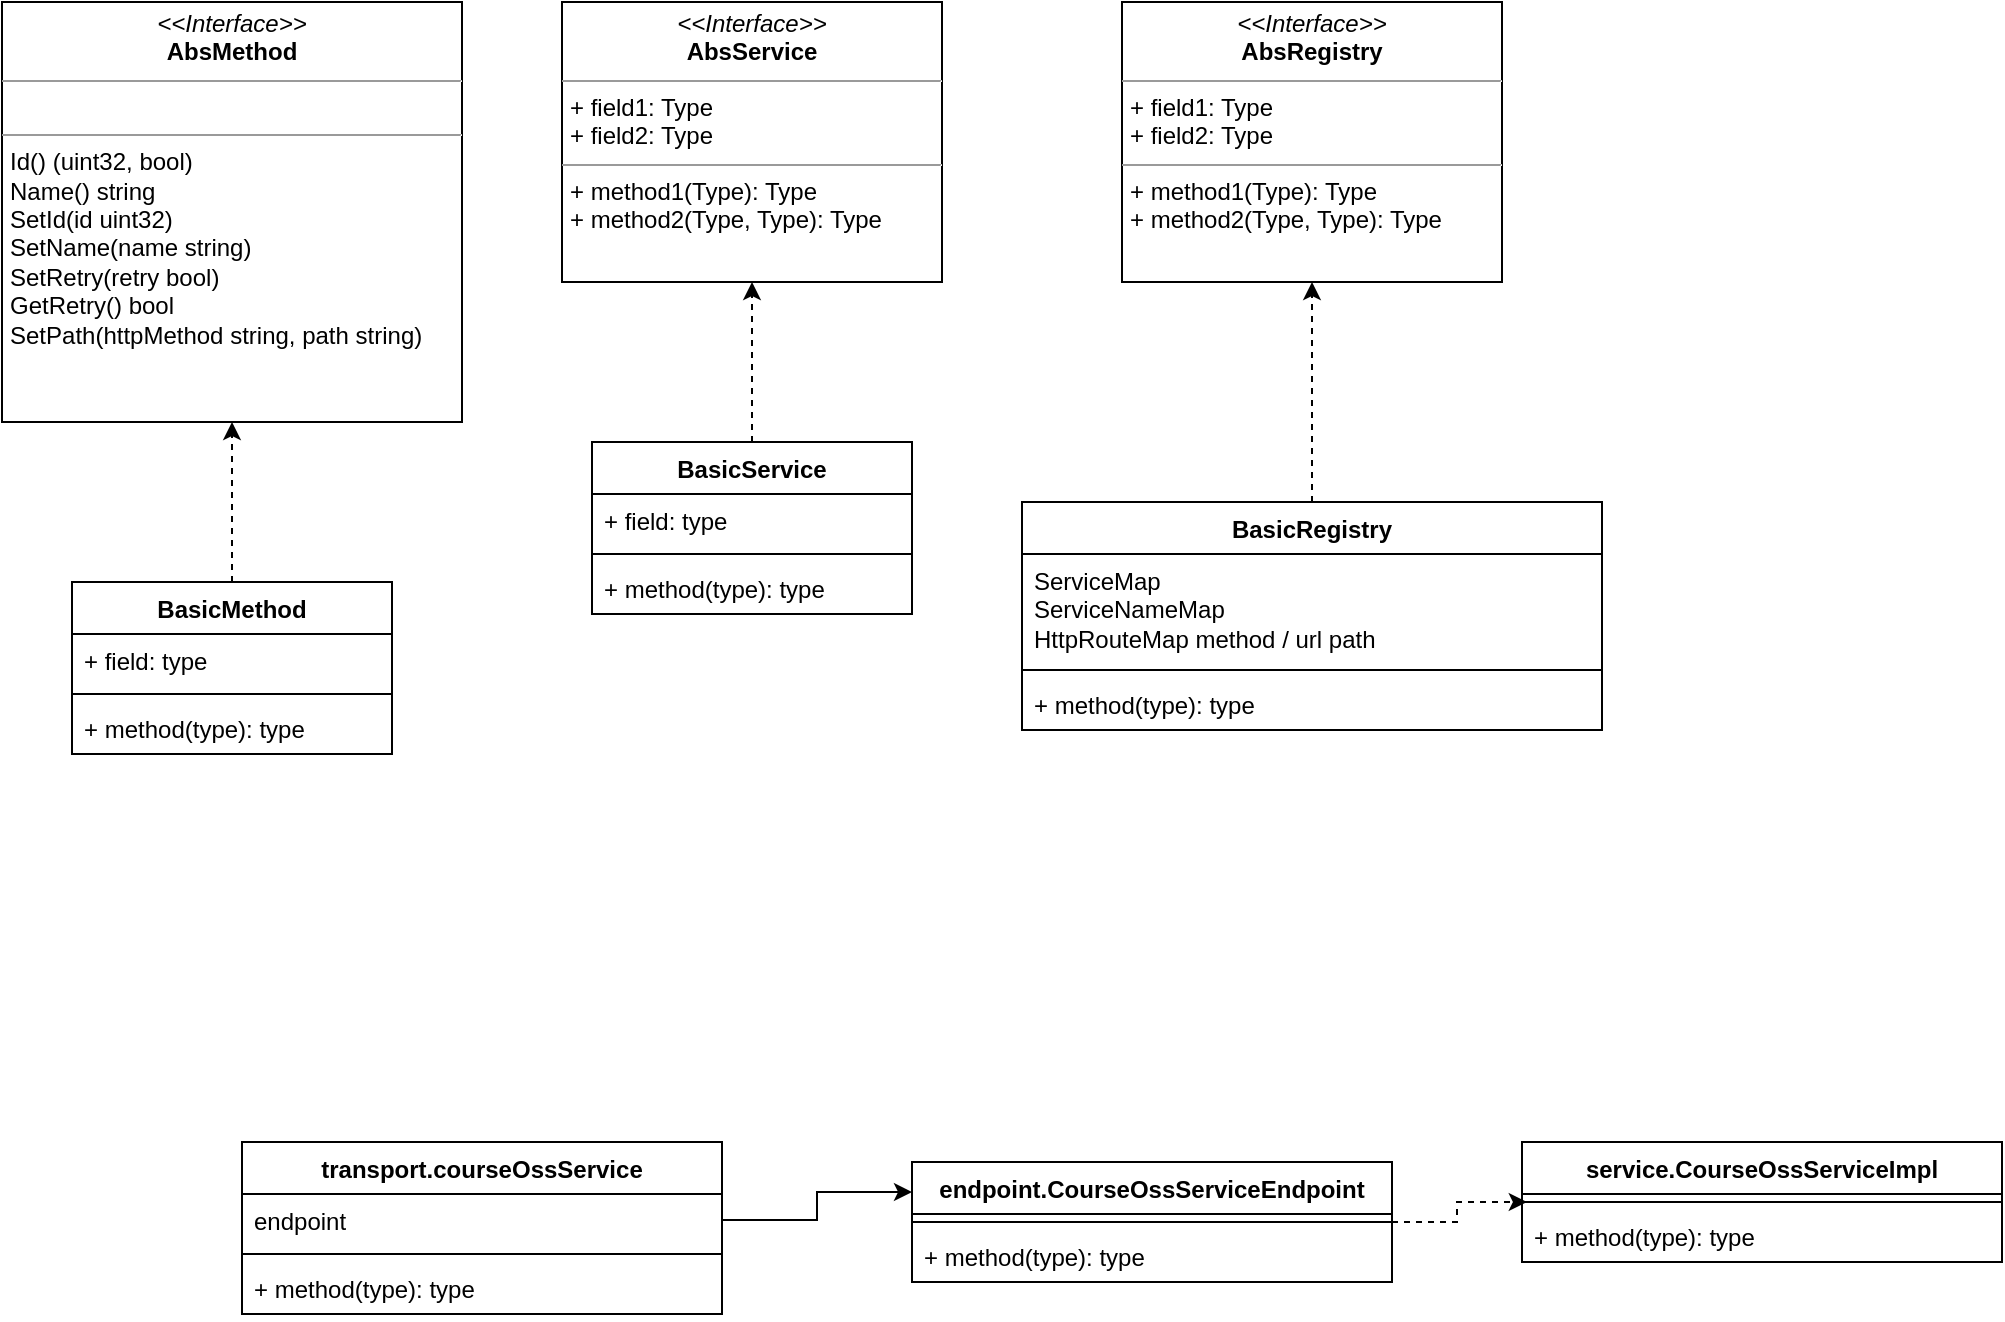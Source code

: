 <mxfile version="21.3.2" type="github" pages="2">
  <diagram name="registry" id="2v_ZkfaAkdRgTlp89A7X">
    <mxGraphModel dx="1026" dy="575" grid="1" gridSize="10" guides="1" tooltips="1" connect="1" arrows="1" fold="1" page="1" pageScale="1" pageWidth="827" pageHeight="1169" math="0" shadow="0">
      <root>
        <mxCell id="0" />
        <mxCell id="1" parent="0" />
        <mxCell id="ZnUP8XqPv6l3dCVHD8_t-1" value="&lt;p style=&quot;margin:0px;margin-top:4px;text-align:center;&quot;&gt;&lt;i&gt;&amp;lt;&amp;lt;Interface&amp;gt;&amp;gt;&lt;/i&gt;&lt;br&gt;&lt;b&gt;AbsMethod&lt;/b&gt;&lt;/p&gt;&lt;hr size=&quot;1&quot;&gt;&lt;p style=&quot;margin:0px;margin-left:4px;&quot;&gt;&lt;br&gt;&lt;/p&gt;&lt;hr size=&quot;1&quot;&gt;&lt;p style=&quot;margin:0px;margin-left:4px;&quot;&gt;Id() (uint32, bool)&lt;/p&gt;&lt;p style=&quot;margin:0px;margin-left:4px;&quot;&gt;Name() string&lt;/p&gt;&lt;p style=&quot;margin:0px;margin-left:4px;&quot;&gt;SetId(id uint32)&lt;/p&gt;&lt;p style=&quot;margin:0px;margin-left:4px;&quot;&gt;SetName(name string)&lt;/p&gt;&lt;p style=&quot;margin:0px;margin-left:4px;&quot;&gt;SetRetry(retry bool)&lt;/p&gt;&lt;p style=&quot;margin:0px;margin-left:4px;&quot;&gt;GetRetry() bool&lt;/p&gt;&lt;p style=&quot;margin:0px;margin-left:4px;&quot;&gt;SetPath(httpMethod string, path string)&lt;/p&gt;" style="verticalAlign=top;align=left;overflow=fill;fontSize=12;fontFamily=Helvetica;html=1;whiteSpace=wrap;" parent="1" vertex="1">
          <mxGeometry x="110" y="80" width="230" height="210" as="geometry" />
        </mxCell>
        <mxCell id="ZnUP8XqPv6l3dCVHD8_t-2" value="&lt;p style=&quot;margin:0px;margin-top:4px;text-align:center;&quot;&gt;&lt;i&gt;&amp;lt;&amp;lt;Interface&amp;gt;&amp;gt;&lt;/i&gt;&lt;br&gt;&lt;b&gt;AbsService&lt;/b&gt;&lt;/p&gt;&lt;hr size=&quot;1&quot;&gt;&lt;p style=&quot;margin:0px;margin-left:4px;&quot;&gt;+ field1: Type&lt;br&gt;+ field2: Type&lt;/p&gt;&lt;hr size=&quot;1&quot;&gt;&lt;p style=&quot;margin:0px;margin-left:4px;&quot;&gt;+ method1(Type): Type&lt;br&gt;+ method2(Type, Type): Type&lt;/p&gt;" style="verticalAlign=top;align=left;overflow=fill;fontSize=12;fontFamily=Helvetica;html=1;whiteSpace=wrap;" parent="1" vertex="1">
          <mxGeometry x="390" y="80" width="190" height="140" as="geometry" />
        </mxCell>
        <mxCell id="ZnUP8XqPv6l3dCVHD8_t-3" value="&lt;p style=&quot;margin:0px;margin-top:4px;text-align:center;&quot;&gt;&lt;i&gt;&amp;lt;&amp;lt;Interface&amp;gt;&amp;gt;&lt;/i&gt;&lt;br&gt;&lt;b&gt;AbsRegistry&lt;/b&gt;&lt;/p&gt;&lt;hr size=&quot;1&quot;&gt;&lt;p style=&quot;margin:0px;margin-left:4px;&quot;&gt;+ field1: Type&lt;br&gt;+ field2: Type&lt;/p&gt;&lt;hr size=&quot;1&quot;&gt;&lt;p style=&quot;margin:0px;margin-left:4px;&quot;&gt;+ method1(Type): Type&lt;br&gt;+ method2(Type, Type): Type&lt;/p&gt;" style="verticalAlign=top;align=left;overflow=fill;fontSize=12;fontFamily=Helvetica;html=1;whiteSpace=wrap;" parent="1" vertex="1">
          <mxGeometry x="670" y="80" width="190" height="140" as="geometry" />
        </mxCell>
        <mxCell id="ZnUP8XqPv6l3dCVHD8_t-8" value="" style="edgeStyle=orthogonalEdgeStyle;rounded=0;orthogonalLoop=1;jettySize=auto;html=1;dashed=1;" parent="1" source="ZnUP8XqPv6l3dCVHD8_t-4" target="ZnUP8XqPv6l3dCVHD8_t-1" edge="1">
          <mxGeometry relative="1" as="geometry" />
        </mxCell>
        <mxCell id="ZnUP8XqPv6l3dCVHD8_t-4" value="BasicMethod" style="swimlane;fontStyle=1;align=center;verticalAlign=top;childLayout=stackLayout;horizontal=1;startSize=26;horizontalStack=0;resizeParent=1;resizeParentMax=0;resizeLast=0;collapsible=1;marginBottom=0;whiteSpace=wrap;html=1;" parent="1" vertex="1">
          <mxGeometry x="145" y="370" width="160" height="86" as="geometry" />
        </mxCell>
        <mxCell id="ZnUP8XqPv6l3dCVHD8_t-5" value="+ field: type" style="text;strokeColor=none;fillColor=none;align=left;verticalAlign=top;spacingLeft=4;spacingRight=4;overflow=hidden;rotatable=0;points=[[0,0.5],[1,0.5]];portConstraint=eastwest;whiteSpace=wrap;html=1;" parent="ZnUP8XqPv6l3dCVHD8_t-4" vertex="1">
          <mxGeometry y="26" width="160" height="26" as="geometry" />
        </mxCell>
        <mxCell id="ZnUP8XqPv6l3dCVHD8_t-6" value="" style="line;strokeWidth=1;fillColor=none;align=left;verticalAlign=middle;spacingTop=-1;spacingLeft=3;spacingRight=3;rotatable=0;labelPosition=right;points=[];portConstraint=eastwest;strokeColor=inherit;" parent="ZnUP8XqPv6l3dCVHD8_t-4" vertex="1">
          <mxGeometry y="52" width="160" height="8" as="geometry" />
        </mxCell>
        <mxCell id="ZnUP8XqPv6l3dCVHD8_t-7" value="+ method(type): type" style="text;strokeColor=none;fillColor=none;align=left;verticalAlign=top;spacingLeft=4;spacingRight=4;overflow=hidden;rotatable=0;points=[[0,0.5],[1,0.5]];portConstraint=eastwest;whiteSpace=wrap;html=1;" parent="ZnUP8XqPv6l3dCVHD8_t-4" vertex="1">
          <mxGeometry y="60" width="160" height="26" as="geometry" />
        </mxCell>
        <mxCell id="ZnUP8XqPv6l3dCVHD8_t-17" value="" style="edgeStyle=orthogonalEdgeStyle;rounded=0;orthogonalLoop=1;jettySize=auto;html=1;dashed=1;" parent="1" source="ZnUP8XqPv6l3dCVHD8_t-9" target="ZnUP8XqPv6l3dCVHD8_t-2" edge="1">
          <mxGeometry relative="1" as="geometry" />
        </mxCell>
        <mxCell id="ZnUP8XqPv6l3dCVHD8_t-9" value="BasicService" style="swimlane;fontStyle=1;align=center;verticalAlign=top;childLayout=stackLayout;horizontal=1;startSize=26;horizontalStack=0;resizeParent=1;resizeParentMax=0;resizeLast=0;collapsible=1;marginBottom=0;whiteSpace=wrap;html=1;" parent="1" vertex="1">
          <mxGeometry x="405" y="300" width="160" height="86" as="geometry" />
        </mxCell>
        <mxCell id="ZnUP8XqPv6l3dCVHD8_t-10" value="+ field: type" style="text;strokeColor=none;fillColor=none;align=left;verticalAlign=top;spacingLeft=4;spacingRight=4;overflow=hidden;rotatable=0;points=[[0,0.5],[1,0.5]];portConstraint=eastwest;whiteSpace=wrap;html=1;" parent="ZnUP8XqPv6l3dCVHD8_t-9" vertex="1">
          <mxGeometry y="26" width="160" height="26" as="geometry" />
        </mxCell>
        <mxCell id="ZnUP8XqPv6l3dCVHD8_t-11" value="" style="line;strokeWidth=1;fillColor=none;align=left;verticalAlign=middle;spacingTop=-1;spacingLeft=3;spacingRight=3;rotatable=0;labelPosition=right;points=[];portConstraint=eastwest;strokeColor=inherit;" parent="ZnUP8XqPv6l3dCVHD8_t-9" vertex="1">
          <mxGeometry y="52" width="160" height="8" as="geometry" />
        </mxCell>
        <mxCell id="ZnUP8XqPv6l3dCVHD8_t-12" value="+ method(type): type" style="text;strokeColor=none;fillColor=none;align=left;verticalAlign=top;spacingLeft=4;spacingRight=4;overflow=hidden;rotatable=0;points=[[0,0.5],[1,0.5]];portConstraint=eastwest;whiteSpace=wrap;html=1;" parent="ZnUP8XqPv6l3dCVHD8_t-9" vertex="1">
          <mxGeometry y="60" width="160" height="26" as="geometry" />
        </mxCell>
        <mxCell id="ZnUP8XqPv6l3dCVHD8_t-18" value="" style="edgeStyle=orthogonalEdgeStyle;rounded=0;orthogonalLoop=1;jettySize=auto;html=1;dashed=1;" parent="1" source="ZnUP8XqPv6l3dCVHD8_t-13" target="ZnUP8XqPv6l3dCVHD8_t-3" edge="1">
          <mxGeometry relative="1" as="geometry" />
        </mxCell>
        <mxCell id="ZnUP8XqPv6l3dCVHD8_t-13" value="BasicRegistry" style="swimlane;fontStyle=1;align=center;verticalAlign=top;childLayout=stackLayout;horizontal=1;startSize=26;horizontalStack=0;resizeParent=1;resizeParentMax=0;resizeLast=0;collapsible=1;marginBottom=0;whiteSpace=wrap;html=1;" parent="1" vertex="1">
          <mxGeometry x="620" y="330" width="290" height="114" as="geometry" />
        </mxCell>
        <mxCell id="ZnUP8XqPv6l3dCVHD8_t-14" value="ServiceMap&lt;br&gt;ServiceNameMap&lt;br&gt;HttpRouteMap method / url path" style="text;strokeColor=none;fillColor=none;align=left;verticalAlign=top;spacingLeft=4;spacingRight=4;overflow=hidden;rotatable=0;points=[[0,0.5],[1,0.5]];portConstraint=eastwest;whiteSpace=wrap;html=1;" parent="ZnUP8XqPv6l3dCVHD8_t-13" vertex="1">
          <mxGeometry y="26" width="290" height="54" as="geometry" />
        </mxCell>
        <mxCell id="ZnUP8XqPv6l3dCVHD8_t-15" value="" style="line;strokeWidth=1;fillColor=none;align=left;verticalAlign=middle;spacingTop=-1;spacingLeft=3;spacingRight=3;rotatable=0;labelPosition=right;points=[];portConstraint=eastwest;strokeColor=inherit;" parent="ZnUP8XqPv6l3dCVHD8_t-13" vertex="1">
          <mxGeometry y="80" width="290" height="8" as="geometry" />
        </mxCell>
        <mxCell id="ZnUP8XqPv6l3dCVHD8_t-16" value="+ method(type): type" style="text;strokeColor=none;fillColor=none;align=left;verticalAlign=top;spacingLeft=4;spacingRight=4;overflow=hidden;rotatable=0;points=[[0,0.5],[1,0.5]];portConstraint=eastwest;whiteSpace=wrap;html=1;" parent="ZnUP8XqPv6l3dCVHD8_t-13" vertex="1">
          <mxGeometry y="88" width="290" height="26" as="geometry" />
        </mxCell>
        <mxCell id="S-OocVnfh2dguI1rXKaa-1" value="transport.courseOssService" style="swimlane;fontStyle=1;align=center;verticalAlign=top;childLayout=stackLayout;horizontal=1;startSize=26;horizontalStack=0;resizeParent=1;resizeParentMax=0;resizeLast=0;collapsible=1;marginBottom=0;whiteSpace=wrap;html=1;" vertex="1" parent="1">
          <mxGeometry x="230" y="650" width="240" height="86" as="geometry" />
        </mxCell>
        <mxCell id="S-OocVnfh2dguI1rXKaa-2" value="endpoint" style="text;strokeColor=none;fillColor=none;align=left;verticalAlign=top;spacingLeft=4;spacingRight=4;overflow=hidden;rotatable=0;points=[[0,0.5],[1,0.5]];portConstraint=eastwest;whiteSpace=wrap;html=1;" vertex="1" parent="S-OocVnfh2dguI1rXKaa-1">
          <mxGeometry y="26" width="240" height="26" as="geometry" />
        </mxCell>
        <mxCell id="S-OocVnfh2dguI1rXKaa-3" value="" style="line;strokeWidth=1;fillColor=none;align=left;verticalAlign=middle;spacingTop=-1;spacingLeft=3;spacingRight=3;rotatable=0;labelPosition=right;points=[];portConstraint=eastwest;strokeColor=inherit;" vertex="1" parent="S-OocVnfh2dguI1rXKaa-1">
          <mxGeometry y="52" width="240" height="8" as="geometry" />
        </mxCell>
        <mxCell id="S-OocVnfh2dguI1rXKaa-4" value="+ method(type): type" style="text;strokeColor=none;fillColor=none;align=left;verticalAlign=top;spacingLeft=4;spacingRight=4;overflow=hidden;rotatable=0;points=[[0,0.5],[1,0.5]];portConstraint=eastwest;whiteSpace=wrap;html=1;" vertex="1" parent="S-OocVnfh2dguI1rXKaa-1">
          <mxGeometry y="60" width="240" height="26" as="geometry" />
        </mxCell>
        <mxCell id="S-OocVnfh2dguI1rXKaa-14" value="" style="edgeStyle=orthogonalEdgeStyle;rounded=0;orthogonalLoop=1;jettySize=auto;html=1;entryX=0.01;entryY=-0.154;entryDx=0;entryDy=0;entryPerimeter=0;dashed=1;" edge="1" parent="1" source="S-OocVnfh2dguI1rXKaa-5" target="S-OocVnfh2dguI1rXKaa-13">
          <mxGeometry relative="1" as="geometry" />
        </mxCell>
        <mxCell id="S-OocVnfh2dguI1rXKaa-5" value="endpoint.CourseOssServiceEndpoint" style="swimlane;fontStyle=1;align=center;verticalAlign=top;childLayout=stackLayout;horizontal=1;startSize=26;horizontalStack=0;resizeParent=1;resizeParentMax=0;resizeLast=0;collapsible=1;marginBottom=0;whiteSpace=wrap;html=1;" vertex="1" parent="1">
          <mxGeometry x="565" y="660" width="240" height="60" as="geometry" />
        </mxCell>
        <mxCell id="S-OocVnfh2dguI1rXKaa-7" value="" style="line;strokeWidth=1;fillColor=none;align=left;verticalAlign=middle;spacingTop=-1;spacingLeft=3;spacingRight=3;rotatable=0;labelPosition=right;points=[];portConstraint=eastwest;strokeColor=inherit;" vertex="1" parent="S-OocVnfh2dguI1rXKaa-5">
          <mxGeometry y="26" width="240" height="8" as="geometry" />
        </mxCell>
        <mxCell id="S-OocVnfh2dguI1rXKaa-8" value="+ method(type): type" style="text;strokeColor=none;fillColor=none;align=left;verticalAlign=top;spacingLeft=4;spacingRight=4;overflow=hidden;rotatable=0;points=[[0,0.5],[1,0.5]];portConstraint=eastwest;whiteSpace=wrap;html=1;" vertex="1" parent="S-OocVnfh2dguI1rXKaa-5">
          <mxGeometry y="34" width="240" height="26" as="geometry" />
        </mxCell>
        <mxCell id="S-OocVnfh2dguI1rXKaa-9" value="" style="edgeStyle=orthogonalEdgeStyle;rounded=0;orthogonalLoop=1;jettySize=auto;html=1;entryX=0;entryY=0.25;entryDx=0;entryDy=0;" edge="1" parent="1" source="S-OocVnfh2dguI1rXKaa-2" target="S-OocVnfh2dguI1rXKaa-5">
          <mxGeometry relative="1" as="geometry" />
        </mxCell>
        <mxCell id="S-OocVnfh2dguI1rXKaa-10" value="service.CourseOssServiceImpl" style="swimlane;fontStyle=1;align=center;verticalAlign=top;childLayout=stackLayout;horizontal=1;startSize=26;horizontalStack=0;resizeParent=1;resizeParentMax=0;resizeLast=0;collapsible=1;marginBottom=0;whiteSpace=wrap;html=1;" vertex="1" parent="1">
          <mxGeometry x="870" y="650" width="240" height="60" as="geometry" />
        </mxCell>
        <mxCell id="S-OocVnfh2dguI1rXKaa-12" value="" style="line;strokeWidth=1;fillColor=none;align=left;verticalAlign=middle;spacingTop=-1;spacingLeft=3;spacingRight=3;rotatable=0;labelPosition=right;points=[];portConstraint=eastwest;strokeColor=inherit;" vertex="1" parent="S-OocVnfh2dguI1rXKaa-10">
          <mxGeometry y="26" width="240" height="8" as="geometry" />
        </mxCell>
        <mxCell id="S-OocVnfh2dguI1rXKaa-13" value="+ method(type): type" style="text;strokeColor=none;fillColor=none;align=left;verticalAlign=top;spacingLeft=4;spacingRight=4;overflow=hidden;rotatable=0;points=[[0,0.5],[1,0.5]];portConstraint=eastwest;whiteSpace=wrap;html=1;" vertex="1" parent="S-OocVnfh2dguI1rXKaa-10">
          <mxGeometry y="34" width="240" height="26" as="geometry" />
        </mxCell>
      </root>
    </mxGraphModel>
  </diagram>
  <diagram id="fYEHHwnLBHSuc01azNFF" name="registry-flow">
    <mxGraphModel dx="1434" dy="686" grid="1" gridSize="10" guides="1" tooltips="1" connect="1" arrows="1" fold="1" page="1" pageScale="1" pageWidth="827" pageHeight="1169" math="0" shadow="0">
      <root>
        <mxCell id="0" />
        <mxCell id="1" parent="0" />
        <mxCell id="ZXy9lg2Glqn-spcsfgOA-5" value="" style="edgeStyle=elbowEdgeStyle;rounded=0;orthogonalLoop=1;jettySize=auto;html=1;elbow=vertical;curved=0;" parent="1" source="ZXy9lg2Glqn-spcsfgOA-1" target="ZXy9lg2Glqn-spcsfgOA-4" edge="1">
          <mxGeometry relative="1" as="geometry">
            <Array as="points">
              <mxPoint x="230" y="150" />
            </Array>
          </mxGeometry>
        </mxCell>
        <mxCell id="ZXy9lg2Glqn-spcsfgOA-6" value="RegisterByProto" style="edgeLabel;html=1;align=center;verticalAlign=middle;resizable=0;points=[];" parent="ZXy9lg2Glqn-spcsfgOA-5" vertex="1" connectable="0">
          <mxGeometry x="-0.228" y="1" relative="1" as="geometry">
            <mxPoint x="1" as="offset" />
          </mxGeometry>
        </mxCell>
        <mxCell id="ZXy9lg2Glqn-spcsfgOA-1" value="transport" style="shape=umlLifeline;perimeter=lifelinePerimeter;whiteSpace=wrap;html=1;container=1;dropTarget=0;collapsible=0;recursiveResize=0;outlineConnect=0;portConstraint=eastwest;newEdgeStyle={&quot;edgeStyle&quot;:&quot;elbowEdgeStyle&quot;,&quot;elbow&quot;:&quot;vertical&quot;,&quot;curved&quot;:0,&quot;rounded&quot;:0};" parent="1" vertex="1">
          <mxGeometry x="90" y="80" width="100" height="440" as="geometry" />
        </mxCell>
        <mxCell id="ZXy9lg2Glqn-spcsfgOA-8" value="" style="edgeStyle=elbowEdgeStyle;rounded=0;orthogonalLoop=1;jettySize=auto;html=1;elbow=horizontal;curved=0;" parent="1" target="ZXy9lg2Glqn-spcsfgOA-7" edge="1">
          <mxGeometry relative="1" as="geometry">
            <Array as="points">
              <mxPoint x="840" y="430" />
              <mxPoint x="780" y="460" />
              <mxPoint x="450" y="500" />
              <mxPoint x="560" y="400" />
              <mxPoint x="550" y="290" />
            </Array>
            <mxPoint x="399.5" y="420" as="sourcePoint" />
            <mxPoint x="639.5" y="420" as="targetPoint" />
          </mxGeometry>
        </mxCell>
        <mxCell id="ZXy9lg2Glqn-spcsfgOA-9" value="&lt;div style=&quot;background-color:#2b2b2b;color:#a9b7c6;font-family:&#39;JetBrains Mono&#39;,monospace;font-size:9.8pt;&quot;&gt;&lt;pre&gt;&lt;br&gt;&lt;/pre&gt;&lt;/div&gt;" style="edgeLabel;html=1;align=center;verticalAlign=middle;resizable=0;points=[];" parent="ZXy9lg2Glqn-spcsfgOA-8" vertex="1" connectable="0">
          <mxGeometry x="-0.146" y="-4" relative="1" as="geometry">
            <mxPoint as="offset" />
          </mxGeometry>
        </mxCell>
        <mxCell id="ZXy9lg2Glqn-spcsfgOA-10" value="Register" style="edgeLabel;html=1;align=center;verticalAlign=middle;resizable=0;points=[];" parent="ZXy9lg2Glqn-spcsfgOA-8" vertex="1" connectable="0">
          <mxGeometry x="-0.196" y="4" relative="1" as="geometry">
            <mxPoint as="offset" />
          </mxGeometry>
        </mxCell>
        <mxCell id="B92O2mrmRbrXzsFY0ljC-3" value="" style="edgeStyle=elbowEdgeStyle;rounded=0;orthogonalLoop=1;jettySize=auto;html=1;elbow=vertical;curved=0;" edge="1" parent="1" source="ZXy9lg2Glqn-spcsfgOA-4" target="ZXy9lg2Glqn-spcsfgOA-7">
          <mxGeometry relative="1" as="geometry">
            <mxPoint x="580" y="230" as="targetPoint" />
            <Array as="points">
              <mxPoint x="570" y="180" />
              <mxPoint x="540" y="190" />
            </Array>
          </mxGeometry>
        </mxCell>
        <mxCell id="B92O2mrmRbrXzsFY0ljC-4" value="Resolve" style="edgeLabel;html=1;align=center;verticalAlign=middle;resizable=0;points=[];" vertex="1" connectable="0" parent="B92O2mrmRbrXzsFY0ljC-3">
          <mxGeometry x="-0.096" relative="1" as="geometry">
            <mxPoint as="offset" />
          </mxGeometry>
        </mxCell>
        <mxCell id="ZXy9lg2Glqn-spcsfgOA-4" value="pkg" style="shape=umlLifeline;perimeter=lifelinePerimeter;whiteSpace=wrap;html=1;container=1;dropTarget=0;collapsible=0;recursiveResize=0;outlineConnect=0;portConstraint=eastwest;newEdgeStyle={&quot;edgeStyle&quot;:&quot;elbowEdgeStyle&quot;,&quot;elbow&quot;:&quot;vertical&quot;,&quot;curved&quot;:0,&quot;rounded&quot;:0};" parent="1" vertex="1">
          <mxGeometry x="350" y="80" width="100" height="460" as="geometry" />
        </mxCell>
        <mxCell id="ZXy9lg2Glqn-spcsfgOA-7" value="internal" style="shape=umlLifeline;perimeter=lifelinePerimeter;whiteSpace=wrap;html=1;container=1;dropTarget=0;collapsible=0;recursiveResize=0;outlineConnect=0;portConstraint=eastwest;newEdgeStyle={&quot;edgeStyle&quot;:&quot;elbowEdgeStyle&quot;,&quot;elbow&quot;:&quot;vertical&quot;,&quot;curved&quot;:0,&quot;rounded&quot;:0};" parent="1" vertex="1">
          <mxGeometry x="840" y="85" width="100" height="450" as="geometry" />
        </mxCell>
        <mxCell id="B92O2mrmRbrXzsFY0ljC-1" value="&lt;br&gt;作用：&lt;br&gt;初始化registry，service&lt;br&gt;&lt;br&gt;参数：&lt;br&gt;service&lt;br&gt;newMethodFunc 将reflect.Method -&amp;gt; AbsMethod&lt;br&gt;serviceInstance&amp;nbsp; 用户服务实例&lt;br&gt;serviceName&lt;br&gt;optionList" style="text;html=1;align=left;verticalAlign=middle;resizable=0;points=[];autosize=1;strokeColor=none;fillColor=none;" vertex="1" parent="1">
          <mxGeometry x="420" y="425" width="280" height="160" as="geometry" />
        </mxCell>
        <mxCell id="B92O2mrmRbrXzsFY0ljC-5" value="&lt;div style=&quot;&quot;&gt;&lt;span style=&quot;background-color: initial;&quot;&gt;作用&lt;/span&gt;&lt;/div&gt;&lt;div style=&quot;&quot;&gt;解析serviceDescriptor&lt;/div&gt;&lt;div style=&quot;&quot;&gt;获得optionList，包括注册http接口的option&lt;/div&gt;&lt;div style=&quot;&quot;&gt;httpOption 将url关联到absMethod，并将absMethod注册到httpRouteMap&lt;/div&gt;&lt;div style=&quot;&quot;&gt;这些option在Register的最后执行&lt;/div&gt;&lt;div style=&quot;&quot;&gt;&lt;br&gt;&lt;/div&gt;&lt;div style=&quot;&quot;&gt;&lt;br&gt;&lt;/div&gt;&lt;div style=&quot;&quot;&gt;&lt;span style=&quot;background-color: initial;&quot;&gt;参数：&lt;/span&gt;&lt;/div&gt;&lt;div style=&quot;&quot;&gt;serviceDescriptor&lt;/div&gt;&lt;div style=&quot;&quot;&gt;&lt;br&gt;&lt;/div&gt;&lt;div style=&quot;&quot;&gt;返回：&lt;/div&gt;&lt;div style=&quot;&quot;&gt;optionList&lt;/div&gt;" style="text;html=1;align=left;verticalAlign=middle;resizable=0;points=[];autosize=1;strokeColor=none;fillColor=none;" vertex="1" parent="1">
          <mxGeometry x="420" y="180" width="410" height="190" as="geometry" />
        </mxCell>
        <mxCell id="1SYwH5lieElDzFQl5X1L-1" value="" style="edgeStyle=elbowEdgeStyle;rounded=0;orthogonalLoop=1;jettySize=auto;html=1;elbow=vertical;curved=0;" edge="1" parent="1">
          <mxGeometry relative="1" as="geometry">
            <Array as="points" />
            <mxPoint x="10" y="140" as="sourcePoint" />
            <mxPoint x="140" y="140" as="targetPoint" />
          </mxGeometry>
        </mxCell>
        <mxCell id="1SYwH5lieElDzFQl5X1L-3" value="init" style="edgeLabel;html=1;align=center;verticalAlign=middle;resizable=0;points=[];" vertex="1" connectable="0" parent="1SYwH5lieElDzFQl5X1L-1">
          <mxGeometry x="-0.185" y="1" relative="1" as="geometry">
            <mxPoint as="offset" />
          </mxGeometry>
        </mxCell>
      </root>
    </mxGraphModel>
  </diagram>
</mxfile>
